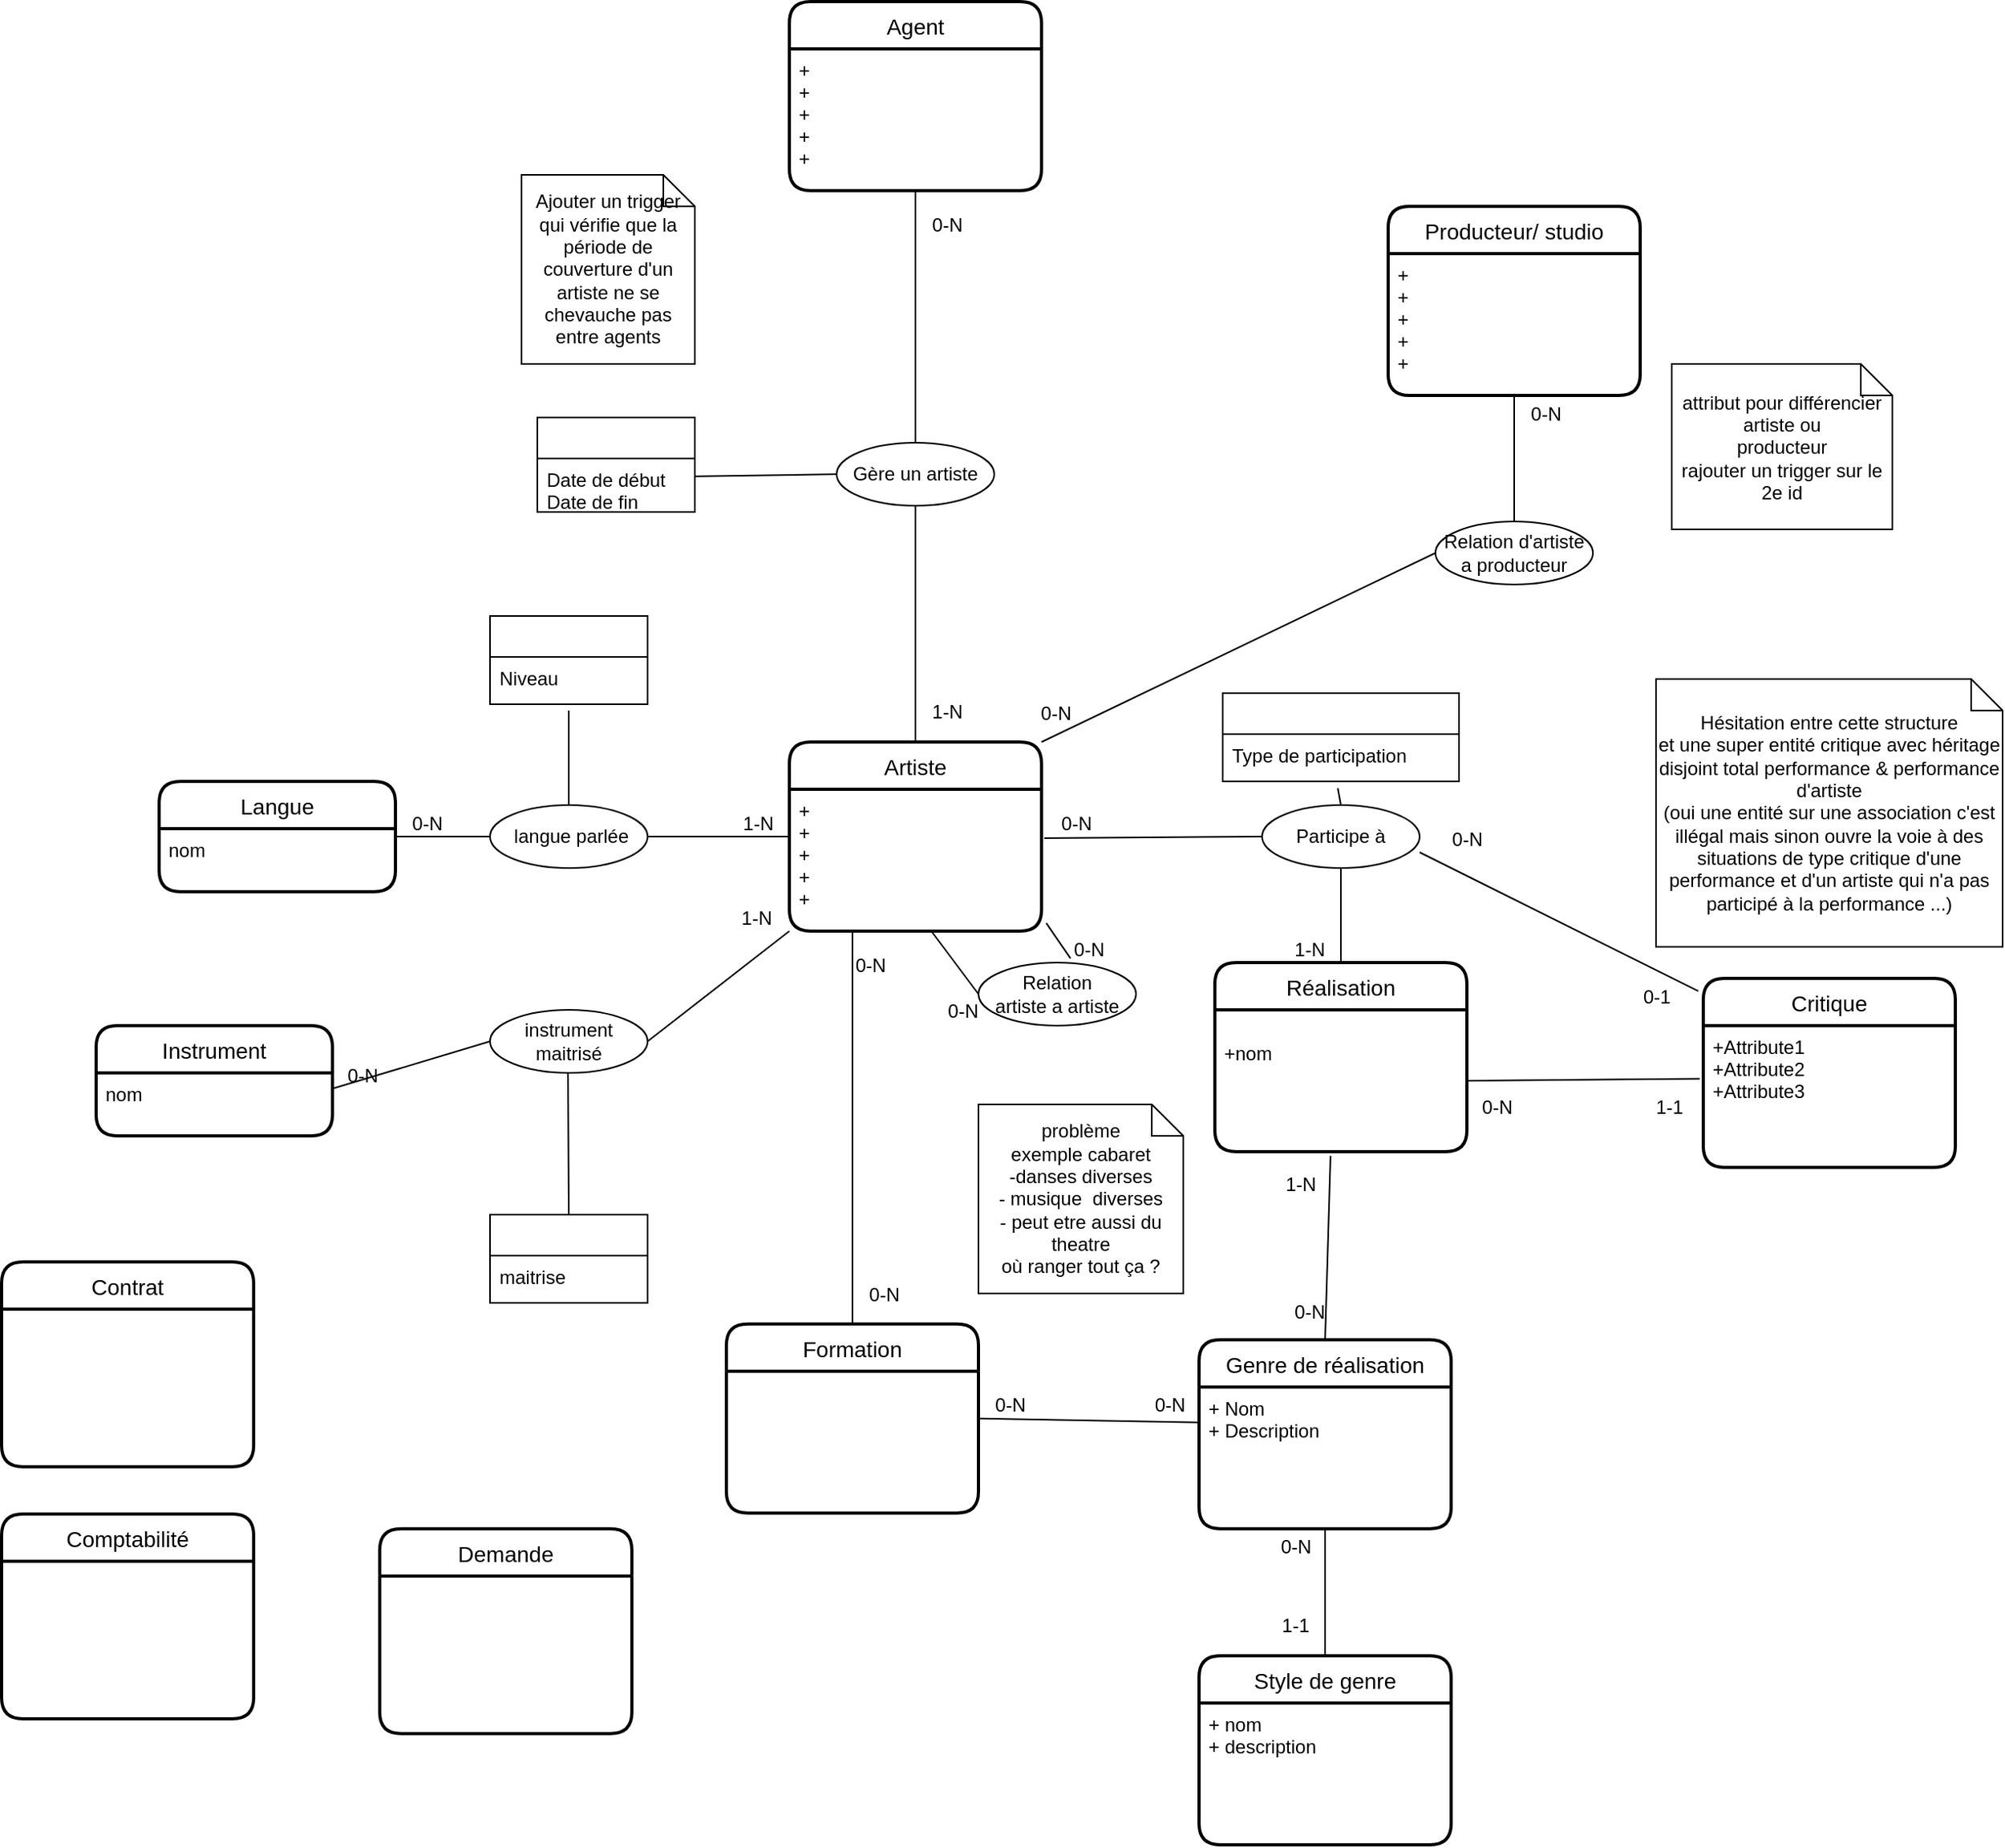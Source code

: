 <mxfile version="16.4.11" type="device"><diagram id="R2lEEEUBdFMjLlhIrx00" name="Page-1"><mxGraphModel dx="2484" dy="1809" grid="1" gridSize="10" guides="1" tooltips="1" connect="1" arrows="1" fold="1" page="1" pageScale="1" pageWidth="850" pageHeight="1100" math="0" shadow="0" extFonts="Permanent Marker^https://fonts.googleapis.com/css?family=Permanent+Marker"><root><mxCell id="0"/><mxCell id="1" parent="0"/><mxCell id="Ji6731mNg9-hJNkymvxi-1" value="Genre de réalisation" style="swimlane;childLayout=stackLayout;horizontal=1;startSize=30;horizontalStack=0;rounded=1;fontSize=14;fontStyle=0;strokeWidth=2;resizeParent=0;resizeLast=1;shadow=0;dashed=0;align=center;" parent="1" vertex="1"><mxGeometry x="320" y="639.33" width="160" height="120" as="geometry"/></mxCell><mxCell id="Ji6731mNg9-hJNkymvxi-2" value="+ Nom&#xA;+ Description&#xA;" style="align=left;strokeColor=none;fillColor=none;spacingLeft=4;fontSize=12;verticalAlign=top;resizable=0;rotatable=0;part=1;" parent="Ji6731mNg9-hJNkymvxi-1" vertex="1"><mxGeometry y="30" width="160" height="90" as="geometry"/></mxCell><mxCell id="Ji6731mNg9-hJNkymvxi-3" value="Réalisation" style="swimlane;childLayout=stackLayout;horizontal=1;startSize=30;horizontalStack=0;rounded=1;fontSize=14;fontStyle=0;strokeWidth=2;resizeParent=0;resizeLast=1;shadow=0;dashed=0;align=center;" parent="1" vertex="1"><mxGeometry x="330" y="400" width="160" height="120" as="geometry"/></mxCell><mxCell id="Ji6731mNg9-hJNkymvxi-4" value="&#xA;+nom&#xA;" style="align=left;strokeColor=none;fillColor=none;spacingLeft=4;fontSize=12;verticalAlign=top;resizable=0;rotatable=0;part=1;" parent="Ji6731mNg9-hJNkymvxi-3" vertex="1"><mxGeometry y="30" width="160" height="90" as="geometry"/></mxCell><mxCell id="Ji6731mNg9-hJNkymvxi-7" value="Formation" style="swimlane;childLayout=stackLayout;horizontal=1;startSize=30;horizontalStack=0;rounded=1;fontSize=14;fontStyle=0;strokeWidth=2;resizeParent=0;resizeLast=1;shadow=0;dashed=0;align=center;" parent="1" vertex="1"><mxGeometry x="20" y="629.33" width="160" height="120" as="geometry"/></mxCell><mxCell id="Ji6731mNg9-hJNkymvxi-9" value="Style de genre" style="swimlane;childLayout=stackLayout;horizontal=1;startSize=30;horizontalStack=0;rounded=1;fontSize=14;fontStyle=0;strokeWidth=2;resizeParent=0;resizeLast=1;shadow=0;dashed=0;align=center;" parent="1" vertex="1"><mxGeometry x="320" y="840" width="160" height="120" as="geometry"/></mxCell><mxCell id="Ji6731mNg9-hJNkymvxi-10" value="+ nom&#xA;+ description&#xA;" style="align=left;strokeColor=none;fillColor=none;spacingLeft=4;fontSize=12;verticalAlign=top;resizable=0;rotatable=0;part=1;" parent="Ji6731mNg9-hJNkymvxi-9" vertex="1"><mxGeometry y="30" width="160" height="90" as="geometry"/></mxCell><mxCell id="Ji6731mNg9-hJNkymvxi-13" value="Artiste" style="swimlane;childLayout=stackLayout;horizontal=1;startSize=30;horizontalStack=0;rounded=1;fontSize=14;fontStyle=0;strokeWidth=2;resizeParent=0;resizeLast=1;shadow=0;dashed=0;align=center;" parent="1" vertex="1"><mxGeometry x="60" y="260" width="160" height="120" as="geometry"/></mxCell><mxCell id="Ji6731mNg9-hJNkymvxi-14" value="+&#xA;+&#xA;+&#xA;+&#xA;+" style="align=left;strokeColor=none;fillColor=none;spacingLeft=4;fontSize=12;verticalAlign=top;resizable=0;rotatable=0;part=1;" parent="Ji6731mNg9-hJNkymvxi-13" vertex="1"><mxGeometry y="30" width="160" height="90" as="geometry"/></mxCell><mxCell id="Ji6731mNg9-hJNkymvxi-17" value="" style="endArrow=none;html=1;rounded=0;exitX=0.5;exitY=1;exitDx=0;exitDy=0;entryX=0.5;entryY=0;entryDx=0;entryDy=0;" parent="1" source="Ji6731mNg9-hJNkymvxi-1" target="Ji6731mNg9-hJNkymvxi-9" edge="1"><mxGeometry relative="1" as="geometry"><mxPoint x="360" y="549.33" as="sourcePoint"/><mxPoint x="520" y="549.33" as="targetPoint"/></mxGeometry></mxCell><mxCell id="Ji6731mNg9-hJNkymvxi-18" value="0-N" style="resizable=0;html=1;align=left;verticalAlign=bottom;" parent="Ji6731mNg9-hJNkymvxi-17" connectable="0" vertex="1"><mxGeometry x="-1" relative="1" as="geometry"><mxPoint x="-30" y="20" as="offset"/></mxGeometry></mxCell><mxCell id="Ji6731mNg9-hJNkymvxi-19" value="1-1" style="resizable=0;html=1;align=right;verticalAlign=bottom;" parent="Ji6731mNg9-hJNkymvxi-17" connectable="0" vertex="1"><mxGeometry x="1" relative="1" as="geometry"><mxPoint x="-10" y="-10" as="offset"/></mxGeometry></mxCell><mxCell id="Ji6731mNg9-hJNkymvxi-20" value="" style="endArrow=none;html=1;rounded=0;exitX=0;exitY=0.25;exitDx=0;exitDy=0;entryX=1;entryY=0.5;entryDx=0;entryDy=0;" parent="1" source="Ji6731mNg9-hJNkymvxi-2" edge="1" target="Ji6731mNg9-hJNkymvxi-7"><mxGeometry relative="1" as="geometry"><mxPoint x="100" y="459.33" as="sourcePoint"/><mxPoint x="190" y="692" as="targetPoint"/></mxGeometry></mxCell><mxCell id="Ji6731mNg9-hJNkymvxi-21" value="0-N" style="resizable=0;html=1;align=left;verticalAlign=bottom;" parent="Ji6731mNg9-hJNkymvxi-20" connectable="0" vertex="1"><mxGeometry x="-1" relative="1" as="geometry"><mxPoint x="-30" y="-2" as="offset"/></mxGeometry></mxCell><mxCell id="Ji6731mNg9-hJNkymvxi-22" value="0-N" style="resizable=0;html=1;align=right;verticalAlign=bottom;" parent="Ji6731mNg9-hJNkymvxi-20" connectable="0" vertex="1"><mxGeometry x="1" relative="1" as="geometry"><mxPoint x="30" as="offset"/></mxGeometry></mxCell><mxCell id="Ji6731mNg9-hJNkymvxi-23" value="" style="endArrow=none;html=1;rounded=0;exitX=0.25;exitY=1;exitDx=0;exitDy=0;entryX=0.5;entryY=0;entryDx=0;entryDy=0;" parent="1" source="Ji6731mNg9-hJNkymvxi-13" target="Ji6731mNg9-hJNkymvxi-7" edge="1"><mxGeometry relative="1" as="geometry"><mxPoint x="190" y="390" as="sourcePoint"/><mxPoint x="60" y="517.5" as="targetPoint"/></mxGeometry></mxCell><mxCell id="Ji6731mNg9-hJNkymvxi-24" value="0-N" style="resizable=0;html=1;align=left;verticalAlign=bottom;" parent="Ji6731mNg9-hJNkymvxi-23" connectable="0" vertex="1"><mxGeometry x="-1" relative="1" as="geometry"><mxPoint y="30" as="offset"/></mxGeometry></mxCell><mxCell id="Ji6731mNg9-hJNkymvxi-25" value="0-N" style="resizable=0;html=1;align=right;verticalAlign=bottom;" parent="Ji6731mNg9-hJNkymvxi-23" connectable="0" vertex="1"><mxGeometry x="1" relative="1" as="geometry"><mxPoint x="30" y="-10" as="offset"/></mxGeometry></mxCell><mxCell id="Ji6731mNg9-hJNkymvxi-26" value="Langue" style="swimlane;childLayout=stackLayout;horizontal=1;startSize=30;horizontalStack=0;rounded=1;fontSize=14;fontStyle=0;strokeWidth=2;resizeParent=0;resizeLast=1;shadow=0;dashed=0;align=center;" parent="1" vertex="1"><mxGeometry x="-340" y="285" width="150" height="70" as="geometry"/></mxCell><mxCell id="Ji6731mNg9-hJNkymvxi-27" value="nom" style="align=left;strokeColor=none;fillColor=none;spacingLeft=4;fontSize=12;verticalAlign=top;resizable=0;rotatable=0;part=1;" parent="Ji6731mNg9-hJNkymvxi-26" vertex="1"><mxGeometry y="30" width="150" height="40" as="geometry"/></mxCell><mxCell id="Ji6731mNg9-hJNkymvxi-28" value="&amp;nbsp;langue parlée" style="ellipse;whiteSpace=wrap;html=1;align=center;" parent="1" vertex="1"><mxGeometry x="-130" y="300" width="100" height="40" as="geometry"/></mxCell><mxCell id="Ji6731mNg9-hJNkymvxi-29" value="" style="endArrow=none;html=1;rounded=0;exitX=0.5;exitY=1;exitDx=0;exitDy=0;entryX=0;entryY=0.5;entryDx=0;entryDy=0;" parent="1" target="Ji6731mNg9-hJNkymvxi-13" edge="1"><mxGeometry relative="1" as="geometry"><mxPoint x="-30" y="320" as="sourcePoint"/><mxPoint x="-30" y="490" as="targetPoint"/></mxGeometry></mxCell><mxCell id="Ji6731mNg9-hJNkymvxi-31" value="1-N" style="resizable=0;html=1;align=right;verticalAlign=bottom;" parent="Ji6731mNg9-hJNkymvxi-29" connectable="0" vertex="1"><mxGeometry x="1" relative="1" as="geometry"><mxPoint x="-10" as="offset"/></mxGeometry></mxCell><mxCell id="Ji6731mNg9-hJNkymvxi-32" value="" style="endArrow=none;html=1;rounded=0;exitX=0;exitY=0.5;exitDx=0;exitDy=0;entryX=1;entryY=0.5;entryDx=0;entryDy=0;" parent="1" source="Ji6731mNg9-hJNkymvxi-28" target="Ji6731mNg9-hJNkymvxi-26" edge="1"><mxGeometry relative="1" as="geometry"><mxPoint x="-170" y="399" as="sourcePoint"/><mxPoint x="-80" y="399" as="targetPoint"/></mxGeometry></mxCell><mxCell id="Ji6731mNg9-hJNkymvxi-33" value="0-N" style="resizable=0;html=1;align=right;verticalAlign=bottom;" parent="Ji6731mNg9-hJNkymvxi-32" connectable="0" vertex="1"><mxGeometry x="1" relative="1" as="geometry"><mxPoint x="30" as="offset"/></mxGeometry></mxCell><mxCell id="Ji6731mNg9-hJNkymvxi-34" value="" style="swimlane;fontStyle=0;childLayout=stackLayout;horizontal=1;startSize=26;horizontalStack=0;resizeParent=1;resizeParentMax=0;resizeLast=0;collapsible=1;marginBottom=0;align=center;fontSize=14;" parent="1" vertex="1"><mxGeometry x="-130" y="180" width="100" height="56" as="geometry"/></mxCell><mxCell id="Ji6731mNg9-hJNkymvxi-35" value="Niveau" style="text;strokeColor=none;fillColor=none;spacingLeft=4;spacingRight=4;overflow=hidden;rotatable=0;points=[[0,0.5],[1,0.5]];portConstraint=eastwest;fontSize=12;" parent="Ji6731mNg9-hJNkymvxi-34" vertex="1"><mxGeometry y="26" width="100" height="30" as="geometry"/></mxCell><mxCell id="Ji6731mNg9-hJNkymvxi-38" value="" style="endArrow=none;html=1;rounded=0;entryX=0.5;entryY=0;entryDx=0;entryDy=0;" parent="1" target="Ji6731mNg9-hJNkymvxi-28" edge="1"><mxGeometry relative="1" as="geometry"><mxPoint x="-80" y="240" as="sourcePoint"/><mxPoint x="-20" y="280" as="targetPoint"/></mxGeometry></mxCell><mxCell id="Ji6731mNg9-hJNkymvxi-40" value="" style="endArrow=none;html=1;rounded=0;exitX=0.459;exitY=1.03;exitDx=0;exitDy=0;exitPerimeter=0;entryX=0.5;entryY=0;entryDx=0;entryDy=0;" parent="1" source="Ji6731mNg9-hJNkymvxi-4" target="Ji6731mNg9-hJNkymvxi-1" edge="1"><mxGeometry relative="1" as="geometry"><mxPoint x="630" y="560" as="sourcePoint"/><mxPoint x="580" y="729.83" as="targetPoint"/></mxGeometry></mxCell><mxCell id="Ji6731mNg9-hJNkymvxi-41" value="1-N" style="resizable=0;html=1;align=left;verticalAlign=bottom;" parent="Ji6731mNg9-hJNkymvxi-40" connectable="0" vertex="1"><mxGeometry x="-1" relative="1" as="geometry"><mxPoint x="-30" y="27" as="offset"/></mxGeometry></mxCell><mxCell id="Ji6731mNg9-hJNkymvxi-42" value="0-N" style="resizable=0;html=1;align=right;verticalAlign=bottom;" parent="Ji6731mNg9-hJNkymvxi-40" connectable="0" vertex="1"><mxGeometry x="1" relative="1" as="geometry"><mxPoint y="-9" as="offset"/></mxGeometry></mxCell><mxCell id="Ji6731mNg9-hJNkymvxi-45" value="Participe à" style="ellipse;whiteSpace=wrap;html=1;align=center;" parent="1" vertex="1"><mxGeometry x="360" y="300" width="100" height="40" as="geometry"/></mxCell><mxCell id="Ji6731mNg9-hJNkymvxi-46" value="" style="endArrow=none;html=1;rounded=0;exitX=0.5;exitY=1;exitDx=0;exitDy=0;entryX=0.5;entryY=0;entryDx=0;entryDy=0;" parent="1" source="Ji6731mNg9-hJNkymvxi-45" target="Ji6731mNg9-hJNkymvxi-3" edge="1"><mxGeometry relative="1" as="geometry"><mxPoint x="480" y="320" as="sourcePoint"/><mxPoint x="570" y="320" as="targetPoint"/></mxGeometry></mxCell><mxCell id="Ji6731mNg9-hJNkymvxi-47" value="1-N" style="resizable=0;html=1;align=right;verticalAlign=bottom;" parent="Ji6731mNg9-hJNkymvxi-46" connectable="0" vertex="1"><mxGeometry x="1" relative="1" as="geometry"><mxPoint x="-10" as="offset"/></mxGeometry></mxCell><mxCell id="Ji6731mNg9-hJNkymvxi-48" value="" style="endArrow=none;html=1;rounded=0;exitX=0;exitY=0.5;exitDx=0;exitDy=0;entryX=1.011;entryY=0.344;entryDx=0;entryDy=0;entryPerimeter=0;" parent="1" source="Ji6731mNg9-hJNkymvxi-45" target="Ji6731mNg9-hJNkymvxi-14" edge="1"><mxGeometry relative="1" as="geometry"><mxPoint x="340" y="399" as="sourcePoint"/><mxPoint x="320" y="320" as="targetPoint"/></mxGeometry></mxCell><mxCell id="Ji6731mNg9-hJNkymvxi-49" value="0-N" style="resizable=0;html=1;align=right;verticalAlign=bottom;" parent="Ji6731mNg9-hJNkymvxi-48" connectable="0" vertex="1"><mxGeometry x="1" relative="1" as="geometry"><mxPoint x="30" as="offset"/></mxGeometry></mxCell><mxCell id="Ji6731mNg9-hJNkymvxi-50" value="" style="swimlane;fontStyle=0;childLayout=stackLayout;horizontal=1;startSize=26;horizontalStack=0;resizeParent=1;resizeParentMax=0;resizeLast=0;collapsible=1;marginBottom=0;align=center;fontSize=14;" parent="1" vertex="1"><mxGeometry x="335" y="229" width="150" height="56" as="geometry"/></mxCell><mxCell id="Ji6731mNg9-hJNkymvxi-51" value="Type de participation" style="text;strokeColor=none;fillColor=none;spacingLeft=4;spacingRight=4;overflow=hidden;rotatable=0;points=[[0,0.5],[1,0.5]];portConstraint=eastwest;fontSize=12;" parent="Ji6731mNg9-hJNkymvxi-50" vertex="1"><mxGeometry y="26" width="150" height="30" as="geometry"/></mxCell><mxCell id="Ji6731mNg9-hJNkymvxi-52" value="" style="endArrow=none;html=1;rounded=0;entryX=0.5;entryY=0;entryDx=0;entryDy=0;exitX=0.487;exitY=1.144;exitDx=0;exitDy=0;exitPerimeter=0;" parent="1" source="Ji6731mNg9-hJNkymvxi-51" target="Ji6731mNg9-hJNkymvxi-45" edge="1"><mxGeometry relative="1" as="geometry"><mxPoint x="430" y="240" as="sourcePoint"/><mxPoint x="490" y="280" as="targetPoint"/></mxGeometry></mxCell><mxCell id="Ji6731mNg9-hJNkymvxi-56" value="Critique" style="swimlane;childLayout=stackLayout;horizontal=1;startSize=30;horizontalStack=0;rounded=1;fontSize=14;fontStyle=0;strokeWidth=2;resizeParent=0;resizeLast=1;shadow=0;dashed=0;align=center;" parent="1" vertex="1"><mxGeometry x="640" y="410" width="160" height="120" as="geometry"/></mxCell><mxCell id="Ji6731mNg9-hJNkymvxi-57" value="+Attribute1&#xA;+Attribute2&#xA;+Attribute3" style="align=left;strokeColor=none;fillColor=none;spacingLeft=4;fontSize=12;verticalAlign=top;resizable=0;rotatable=0;part=1;" parent="Ji6731mNg9-hJNkymvxi-56" vertex="1"><mxGeometry y="30" width="160" height="90" as="geometry"/></mxCell><mxCell id="Ji6731mNg9-hJNkymvxi-62" value="&lt;div&gt;Hésitation entre cette structure&lt;/div&gt;&lt;div&gt;et une super entité critique avec héritage disjoint total performance &amp;amp; performance d'artiste &lt;br&gt;&lt;/div&gt;&lt;div&gt;(oui une entité sur une association c'est illégal mais sinon ouvre la voie à des situations de type critique d'une performance et d'un artiste qui n'a pas participé à la performance ...) &lt;br&gt;&lt;/div&gt;" style="shape=note;size=20;whiteSpace=wrap;html=1;" parent="1" vertex="1"><mxGeometry x="610" y="220" width="220" height="170" as="geometry"/></mxCell><mxCell id="Ji6731mNg9-hJNkymvxi-65" value="" style="endArrow=none;html=1;rounded=0;exitX=-0.02;exitY=0.067;exitDx=0;exitDy=0;exitPerimeter=0;entryX=1;entryY=0.75;entryDx=0;entryDy=0;entryPerimeter=0;" parent="1" edge="1"><mxGeometry relative="1" as="geometry"><mxPoint x="636.8" y="418.04" as="sourcePoint"/><mxPoint x="460" y="330.0" as="targetPoint"/></mxGeometry></mxCell><mxCell id="Ji6731mNg9-hJNkymvxi-66" value="0-1" style="resizable=0;html=1;align=left;verticalAlign=bottom;" parent="Ji6731mNg9-hJNkymvxi-65" connectable="0" vertex="1"><mxGeometry x="-1" relative="1" as="geometry"><mxPoint x="-37" y="12" as="offset"/></mxGeometry></mxCell><mxCell id="Ji6731mNg9-hJNkymvxi-67" value="0-N" style="resizable=0;html=1;align=right;verticalAlign=bottom;" parent="Ji6731mNg9-hJNkymvxi-65" connectable="0" vertex="1"><mxGeometry x="1" relative="1" as="geometry"><mxPoint x="40" as="offset"/></mxGeometry></mxCell><mxCell id="Ji6731mNg9-hJNkymvxi-68" value="" style="endArrow=none;html=1;rounded=0;exitX=-0.014;exitY=0.375;exitDx=0;exitDy=0;exitPerimeter=0;entryX=1;entryY=0.5;entryDx=0;entryDy=0;" parent="1" source="Ji6731mNg9-hJNkymvxi-57" target="Ji6731mNg9-hJNkymvxi-4" edge="1"><mxGeometry relative="1" as="geometry"><mxPoint x="573.44" y="440.0" as="sourcePoint"/><mxPoint x="570" y="556.63" as="targetPoint"/></mxGeometry></mxCell><mxCell id="Ji6731mNg9-hJNkymvxi-69" value="1-1" style="resizable=0;html=1;align=left;verticalAlign=bottom;" parent="Ji6731mNg9-hJNkymvxi-68" connectable="0" vertex="1"><mxGeometry x="-1" relative="1" as="geometry"><mxPoint x="-30" y="27" as="offset"/></mxGeometry></mxCell><mxCell id="Ji6731mNg9-hJNkymvxi-70" value="0-N" style="resizable=0;html=1;align=right;verticalAlign=bottom;" parent="Ji6731mNg9-hJNkymvxi-68" connectable="0" vertex="1"><mxGeometry x="1" relative="1" as="geometry"><mxPoint x="30" y="25" as="offset"/></mxGeometry></mxCell><mxCell id="Ji6731mNg9-hJNkymvxi-71" value="Agent" style="swimlane;childLayout=stackLayout;horizontal=1;startSize=30;horizontalStack=0;rounded=1;fontSize=14;fontStyle=0;strokeWidth=2;resizeParent=0;resizeLast=1;shadow=0;dashed=0;align=center;" parent="1" vertex="1"><mxGeometry x="60" y="-210" width="160" height="120" as="geometry"/></mxCell><mxCell id="Ji6731mNg9-hJNkymvxi-72" value="+&#xA;+&#xA;+&#xA;+&#xA;+" style="align=left;strokeColor=none;fillColor=none;spacingLeft=4;fontSize=12;verticalAlign=top;resizable=0;rotatable=0;part=1;" parent="Ji6731mNg9-hJNkymvxi-71" vertex="1"><mxGeometry y="30" width="160" height="90" as="geometry"/></mxCell><mxCell id="Ji6731mNg9-hJNkymvxi-73" value="Gère un artiste" style="ellipse;whiteSpace=wrap;html=1;align=center;" parent="1" vertex="1"><mxGeometry x="90" y="70" width="100" height="40" as="geometry"/></mxCell><mxCell id="Ji6731mNg9-hJNkymvxi-74" value="" style="endArrow=none;html=1;rounded=0;exitX=0.5;exitY=1;exitDx=0;exitDy=0;entryX=0.5;entryY=0;entryDx=0;entryDy=0;" parent="1" source="Ji6731mNg9-hJNkymvxi-73" target="Ji6731mNg9-hJNkymvxi-13" edge="1"><mxGeometry relative="1" as="geometry"><mxPoint x="550" y="-10" as="sourcePoint"/><mxPoint x="640" y="-10" as="targetPoint"/></mxGeometry></mxCell><mxCell id="Ji6731mNg9-hJNkymvxi-75" value="1-N" style="resizable=0;html=1;align=right;verticalAlign=bottom;" parent="Ji6731mNg9-hJNkymvxi-74" connectable="0" vertex="1"><mxGeometry x="1" relative="1" as="geometry"><mxPoint x="30" y="-11" as="offset"/></mxGeometry></mxCell><mxCell id="Ji6731mNg9-hJNkymvxi-76" value="" style="endArrow=none;html=1;rounded=0;exitX=0.5;exitY=0;exitDx=0;exitDy=0;entryX=0.5;entryY=1;entryDx=0;entryDy=0;" parent="1" source="Ji6731mNg9-hJNkymvxi-73" target="Ji6731mNg9-hJNkymvxi-72" edge="1"><mxGeometry relative="1" as="geometry"><mxPoint x="340" y="-90" as="sourcePoint"/><mxPoint x="360" y="-160" as="targetPoint"/></mxGeometry></mxCell><mxCell id="Ji6731mNg9-hJNkymvxi-77" value="0-N" style="resizable=0;html=1;align=right;verticalAlign=bottom;" parent="Ji6731mNg9-hJNkymvxi-76" connectable="0" vertex="1"><mxGeometry x="1" relative="1" as="geometry"><mxPoint x="30" y="30" as="offset"/></mxGeometry></mxCell><mxCell id="Ji6731mNg9-hJNkymvxi-78" value="Ajouter un trigger qui vérifie que la période de couverture d'un artiste ne se chevauche pas entre agents" style="shape=note;size=20;whiteSpace=wrap;html=1;" parent="1" vertex="1"><mxGeometry x="-110" y="-100" width="110" height="120" as="geometry"/></mxCell><mxCell id="Ji6731mNg9-hJNkymvxi-79" value="" style="swimlane;fontStyle=0;childLayout=stackLayout;horizontal=1;startSize=26;horizontalStack=0;resizeParent=1;resizeParentMax=0;resizeLast=0;collapsible=1;marginBottom=0;align=center;fontSize=14;" parent="1" vertex="1"><mxGeometry x="-100" y="54" width="100" height="60" as="geometry"/></mxCell><mxCell id="Ji6731mNg9-hJNkymvxi-80" value="Date de début&#xA;Date de fin&#xA;" style="text;strokeColor=none;fillColor=none;spacingLeft=4;spacingRight=4;overflow=hidden;rotatable=0;points=[[0,0.5],[1,0.5]];portConstraint=eastwest;fontSize=12;" parent="Ji6731mNg9-hJNkymvxi-79" vertex="1"><mxGeometry y="26" width="100" height="34" as="geometry"/></mxCell><mxCell id="Ji6731mNg9-hJNkymvxi-81" value="" style="endArrow=none;html=1;rounded=0;entryX=1;entryY=0.333;entryDx=0;entryDy=0;exitX=0;exitY=0.5;exitDx=0;exitDy=0;entryPerimeter=0;" parent="1" source="Ji6731mNg9-hJNkymvxi-73" target="Ji6731mNg9-hJNkymvxi-80" edge="1"><mxGeometry relative="1" as="geometry"><mxPoint x="-40" y="100.0" as="sourcePoint"/><mxPoint x="-40" y="160.0" as="targetPoint"/></mxGeometry></mxCell><mxCell id="Ji6731mNg9-hJNkymvxi-82" value="Producteur/ studio" style="swimlane;childLayout=stackLayout;horizontal=1;startSize=30;horizontalStack=0;rounded=1;fontSize=14;fontStyle=0;strokeWidth=2;resizeParent=0;resizeLast=1;shadow=0;dashed=0;align=center;" parent="1" vertex="1"><mxGeometry x="440" y="-80" width="160" height="120" as="geometry"/></mxCell><mxCell id="Ji6731mNg9-hJNkymvxi-83" value="+&#xA;+&#xA;+&#xA;+&#xA;+" style="align=left;strokeColor=none;fillColor=none;spacingLeft=4;fontSize=12;verticalAlign=top;resizable=0;rotatable=0;part=1;" parent="Ji6731mNg9-hJNkymvxi-82" vertex="1"><mxGeometry y="30" width="160" height="90" as="geometry"/></mxCell><mxCell id="Ji6731mNg9-hJNkymvxi-85" value="Demande" style="swimlane;childLayout=stackLayout;horizontal=1;startSize=30;horizontalStack=0;rounded=1;fontSize=14;fontStyle=0;strokeWidth=2;resizeParent=0;resizeLast=1;shadow=0;dashed=0;align=center;" parent="1" vertex="1"><mxGeometry x="-200" y="759.33" width="160" height="130" as="geometry"/></mxCell><mxCell id="Ji6731mNg9-hJNkymvxi-87" value="&lt;div&gt;problème &lt;br&gt;&lt;/div&gt;&lt;div&gt;exemple cabaret&lt;/div&gt;&lt;div&gt;-danses diverses&lt;/div&gt;&lt;div&gt;- musique&amp;nbsp; diverses&lt;/div&gt;&lt;div&gt;- peut etre aussi du theatre&lt;/div&gt;&lt;div&gt;où ranger tout ça ? &lt;br&gt;&lt;/div&gt;" style="shape=note;size=20;whiteSpace=wrap;html=1;" parent="1" vertex="1"><mxGeometry x="180" y="490" width="130" height="120" as="geometry"/></mxCell><mxCell id="XlMIkMAcguYE2ToBtivC-2" value="Instrument" style="swimlane;childLayout=stackLayout;horizontal=1;startSize=30;horizontalStack=0;rounded=1;fontSize=14;fontStyle=0;strokeWidth=2;resizeParent=0;resizeLast=1;shadow=0;dashed=0;align=center;" parent="1" vertex="1"><mxGeometry x="-380" y="440" width="150" height="70" as="geometry"/></mxCell><mxCell id="XlMIkMAcguYE2ToBtivC-3" value="nom" style="align=left;strokeColor=none;fillColor=none;spacingLeft=4;fontSize=12;verticalAlign=top;resizable=0;rotatable=0;part=1;" parent="XlMIkMAcguYE2ToBtivC-2" vertex="1"><mxGeometry y="30" width="150" height="40" as="geometry"/></mxCell><mxCell id="XlMIkMAcguYE2ToBtivC-4" value="" style="swimlane;fontStyle=0;childLayout=stackLayout;horizontal=1;startSize=26;horizontalStack=0;resizeParent=1;resizeParentMax=0;resizeLast=0;collapsible=1;marginBottom=0;align=center;fontSize=14;" parent="1" vertex="1"><mxGeometry x="-130" y="560" width="100" height="56" as="geometry"/></mxCell><mxCell id="XlMIkMAcguYE2ToBtivC-5" value="maitrise" style="text;strokeColor=none;fillColor=none;spacingLeft=4;spacingRight=4;overflow=hidden;rotatable=0;points=[[0,0.5],[1,0.5]];portConstraint=eastwest;fontSize=12;" parent="XlMIkMAcguYE2ToBtivC-4" vertex="1"><mxGeometry y="26" width="100" height="30" as="geometry"/></mxCell><mxCell id="XlMIkMAcguYE2ToBtivC-6" value="instrument maitrisé " style="ellipse;whiteSpace=wrap;html=1;align=center;" parent="1" vertex="1"><mxGeometry x="-130" y="430" width="100" height="40" as="geometry"/></mxCell><mxCell id="EO_b_HpCmK1U7YpE91_9-1" value="" style="endArrow=none;html=1;rounded=0;exitX=0;exitY=0.5;exitDx=0;exitDy=0;entryX=1;entryY=0.5;entryDx=0;entryDy=0;" edge="1" parent="1" source="XlMIkMAcguYE2ToBtivC-6"><mxGeometry relative="1" as="geometry"><mxPoint x="-170" y="480" as="sourcePoint"/><mxPoint x="-230" y="480" as="targetPoint"/></mxGeometry></mxCell><mxCell id="EO_b_HpCmK1U7YpE91_9-2" value="0-N" style="resizable=0;html=1;align=right;verticalAlign=bottom;" connectable="0" vertex="1" parent="EO_b_HpCmK1U7YpE91_9-1"><mxGeometry x="1" relative="1" as="geometry"><mxPoint x="30" as="offset"/></mxGeometry></mxCell><mxCell id="EO_b_HpCmK1U7YpE91_9-3" value="" style="endArrow=none;html=1;rounded=0;exitX=1;exitY=0.5;exitDx=0;exitDy=0;entryX=0;entryY=1;entryDx=0;entryDy=0;" edge="1" parent="1" source="XlMIkMAcguYE2ToBtivC-6" target="Ji6731mNg9-hJNkymvxi-14"><mxGeometry relative="1" as="geometry"><mxPoint x="-20" y="459" as="sourcePoint"/><mxPoint x="70" y="459" as="targetPoint"/></mxGeometry></mxCell><mxCell id="EO_b_HpCmK1U7YpE91_9-4" value="1-N" style="resizable=0;html=1;align=right;verticalAlign=bottom;" connectable="0" vertex="1" parent="EO_b_HpCmK1U7YpE91_9-3"><mxGeometry x="1" relative="1" as="geometry"><mxPoint x="-10" as="offset"/></mxGeometry></mxCell><mxCell id="EO_b_HpCmK1U7YpE91_9-6" value="" style="endArrow=none;html=1;rounded=0;entryX=0.5;entryY=0;entryDx=0;entryDy=0;" edge="1" parent="1" target="XlMIkMAcguYE2ToBtivC-4"><mxGeometry relative="1" as="geometry"><mxPoint x="-80.5" y="470" as="sourcePoint"/><mxPoint x="-80.5" y="530" as="targetPoint"/></mxGeometry></mxCell><mxCell id="EO_b_HpCmK1U7YpE91_9-14" value="attribut pour différencier artiste ou&lt;br&gt;&lt;div&gt;producteur&lt;/div&gt;&lt;div&gt;rajouter un trigger sur le 2e id&lt;br&gt;&lt;/div&gt;" style="shape=note;size=20;whiteSpace=wrap;html=1;" vertex="1" parent="1"><mxGeometry x="620" y="20" width="140" height="105" as="geometry"/></mxCell><mxCell id="EO_b_HpCmK1U7YpE91_9-19" value="" style="endArrow=none;html=1;rounded=0;entryX=1;entryY=0;entryDx=0;entryDy=0;exitX=0;exitY=0.5;exitDx=0;exitDy=0;" edge="1" parent="1" source="EO_b_HpCmK1U7YpE91_9-27" target="Ji6731mNg9-hJNkymvxi-13"><mxGeometry relative="1" as="geometry"><mxPoint x="360" y="120" as="sourcePoint"/><mxPoint x="210" y="250" as="targetPoint"/></mxGeometry></mxCell><mxCell id="EO_b_HpCmK1U7YpE91_9-21" value="0-N" style="resizable=0;html=1;align=right;verticalAlign=bottom;" connectable="0" vertex="1" parent="EO_b_HpCmK1U7YpE91_9-19"><mxGeometry x="1" relative="1" as="geometry"><mxPoint x="20" y="-10" as="offset"/></mxGeometry></mxCell><mxCell id="EO_b_HpCmK1U7YpE91_9-22" value="" style="endArrow=none;html=1;rounded=0;entryX=0.5;entryY=1;entryDx=0;entryDy=0;exitX=0.5;exitY=0;exitDx=0;exitDy=0;" edge="1" parent="1" source="EO_b_HpCmK1U7YpE91_9-27" target="Ji6731mNg9-hJNkymvxi-83"><mxGeometry relative="1" as="geometry"><mxPoint x="520" y="100" as="sourcePoint"/><mxPoint x="520" y="60" as="targetPoint"/></mxGeometry></mxCell><mxCell id="EO_b_HpCmK1U7YpE91_9-24" value="0-N" style="resizable=0;html=1;align=right;verticalAlign=bottom;" connectable="0" vertex="1" parent="EO_b_HpCmK1U7YpE91_9-22"><mxGeometry x="1" relative="1" as="geometry"><mxPoint x="30" y="20" as="offset"/></mxGeometry></mxCell><mxCell id="EO_b_HpCmK1U7YpE91_9-27" value="Relation d'artiste a producteur" style="ellipse;whiteSpace=wrap;html=1;align=center;" vertex="1" parent="1"><mxGeometry x="470" y="120" width="100" height="40" as="geometry"/></mxCell><mxCell id="EO_b_HpCmK1U7YpE91_9-28" value="Comptabilité" style="swimlane;childLayout=stackLayout;horizontal=1;startSize=30;horizontalStack=0;rounded=1;fontSize=14;fontStyle=0;strokeWidth=2;resizeParent=0;resizeLast=1;shadow=0;dashed=0;align=center;" vertex="1" parent="1"><mxGeometry x="-440" y="750" width="160" height="130" as="geometry"/></mxCell><mxCell id="EO_b_HpCmK1U7YpE91_9-31" value="Relation &lt;br&gt;artiste a artiste" style="ellipse;whiteSpace=wrap;html=1;align=center;" vertex="1" parent="1"><mxGeometry x="180" y="400" width="100" height="40" as="geometry"/></mxCell><mxCell id="EO_b_HpCmK1U7YpE91_9-33" value="" style="endArrow=none;html=1;rounded=0;entryX=1.019;entryY=0.944;entryDx=0;entryDy=0;exitX=0.584;exitY=-0.067;exitDx=0;exitDy=0;entryPerimeter=0;exitPerimeter=0;" edge="1" parent="1" source="EO_b_HpCmK1U7YpE91_9-31" target="Ji6731mNg9-hJNkymvxi-14"><mxGeometry relative="1" as="geometry"><mxPoint x="310" y="390" as="sourcePoint"/><mxPoint x="245" y="390" as="targetPoint"/></mxGeometry></mxCell><mxCell id="EO_b_HpCmK1U7YpE91_9-34" value="0-N" style="resizable=0;html=1;align=right;verticalAlign=bottom;" connectable="0" vertex="1" parent="EO_b_HpCmK1U7YpE91_9-33"><mxGeometry x="1" relative="1" as="geometry"><mxPoint x="37" y="25" as="offset"/></mxGeometry></mxCell><mxCell id="EO_b_HpCmK1U7YpE91_9-35" value="" style="endArrow=none;html=1;rounded=0;entryX=0.563;entryY=1;entryDx=0;entryDy=0;entryPerimeter=0;exitX=0;exitY=0.5;exitDx=0;exitDy=0;" edge="1" parent="1" source="EO_b_HpCmK1U7YpE91_9-31" target="Ji6731mNg9-hJNkymvxi-14"><mxGeometry relative="1" as="geometry"><mxPoint x="180" y="439.33" as="sourcePoint"/><mxPoint x="140" y="439.33" as="targetPoint"/></mxGeometry></mxCell><mxCell id="EO_b_HpCmK1U7YpE91_9-36" value="0-N" style="resizable=0;html=1;align=right;verticalAlign=bottom;" connectable="0" vertex="1" parent="EO_b_HpCmK1U7YpE91_9-35"><mxGeometry x="1" relative="1" as="geometry"><mxPoint x="30" y="60" as="offset"/></mxGeometry></mxCell><mxCell id="EO_b_HpCmK1U7YpE91_9-37" value="Contrat" style="swimlane;childLayout=stackLayout;horizontal=1;startSize=30;horizontalStack=0;rounded=1;fontSize=14;fontStyle=0;strokeWidth=2;resizeParent=0;resizeLast=1;shadow=0;dashed=0;align=center;" vertex="1" parent="1"><mxGeometry x="-440" y="590" width="160" height="130" as="geometry"/></mxCell></root></mxGraphModel></diagram></mxfile>